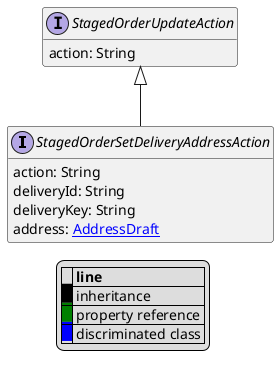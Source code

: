 @startuml

hide empty fields
hide empty methods
legend
|= |= line |
|<back:black>   </back>| inheritance |
|<back:green>   </back>| property reference |
|<back:blue>   </back>| discriminated class |
endlegend
interface StagedOrderSetDeliveryAddressAction [[StagedOrderSetDeliveryAddressAction.svg]] extends StagedOrderUpdateAction {
    action: String
    deliveryId: String
    deliveryKey: String
    address: [[AddressDraft.svg AddressDraft]]
}
interface StagedOrderUpdateAction [[StagedOrderUpdateAction.svg]]  {
    action: String
}





@enduml

